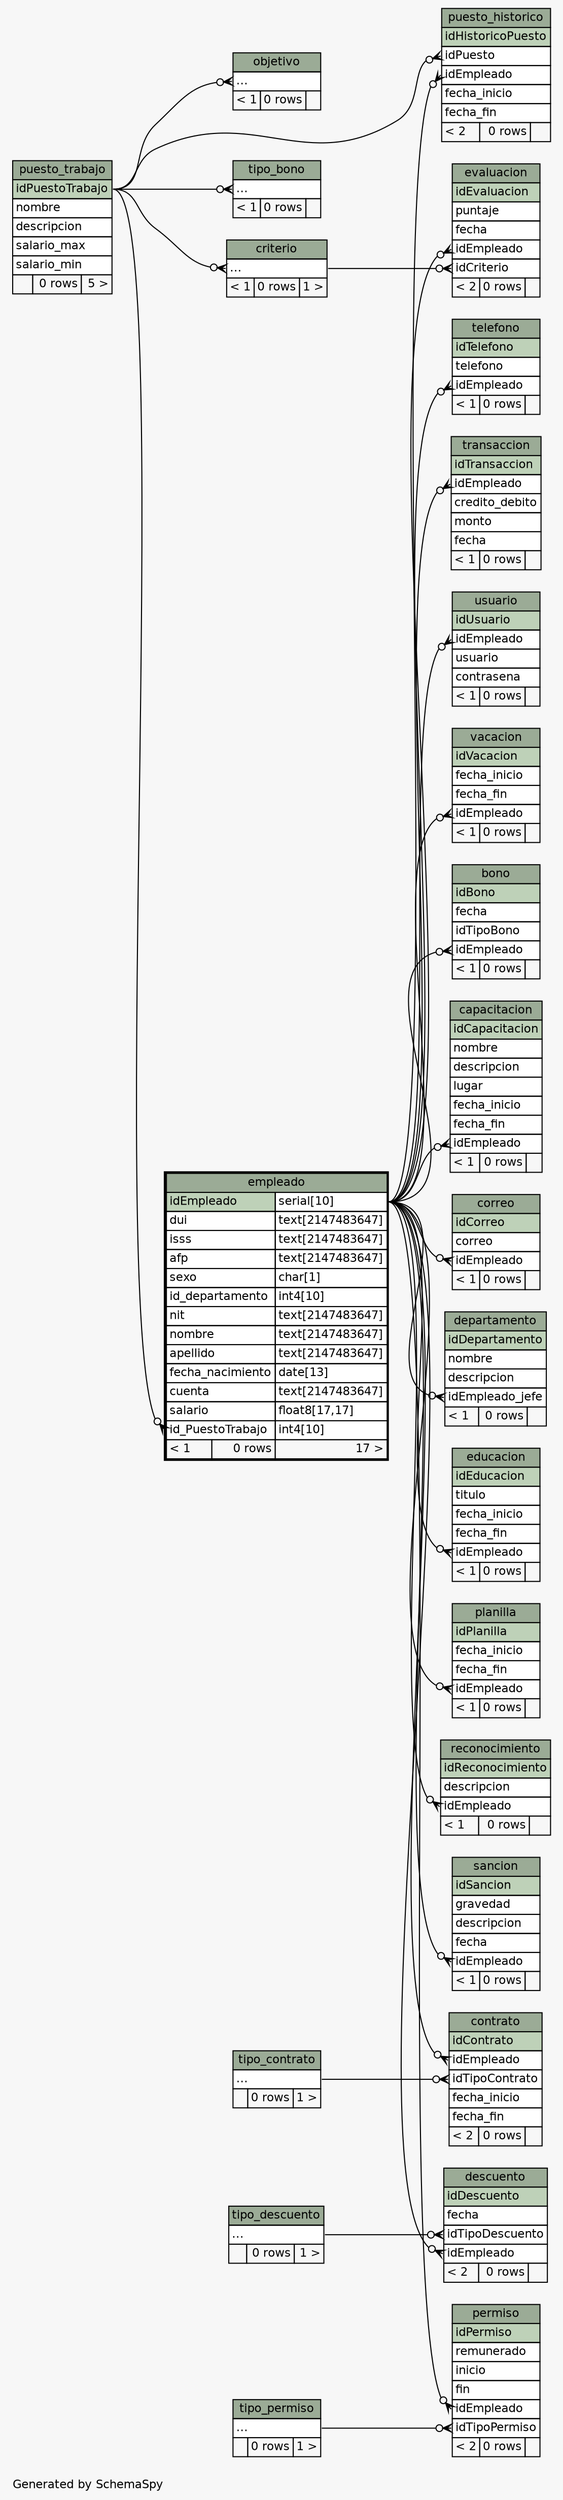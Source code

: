 // dot 2.26.3 on Linux 3.2.0-4-686-pae
// SchemaSpy rev 590
digraph "twoDegreesRelationshipsDiagram" {
  graph [
    rankdir="RL"
    bgcolor="#f7f7f7"
    label="\nGenerated by SchemaSpy"
    labeljust="l"
    nodesep="0.18"
    ranksep="0.46"
    fontname="Helvetica"
    fontsize="11"
  ];
  node [
    fontname="Helvetica"
    fontsize="11"
    shape="plaintext"
  ];
  edge [
    arrowsize="0.8"
  ];
  "bono":"idEmpleado":w -> "empleado":"idEmpleado.type":e [arrowhead=none dir=back arrowtail=crowodot];
  "capacitacion":"idEmpleado":w -> "empleado":"idEmpleado.type":e [arrowhead=none dir=back arrowtail=crowodot];
  "contrato":"idEmpleado":w -> "empleado":"idEmpleado.type":e [arrowhead=none dir=back arrowtail=crowodot];
  "contrato":"idTipoContrato":w -> "tipo_contrato":"elipses":e [arrowhead=none dir=back arrowtail=crowodot];
  "correo":"idEmpleado":w -> "empleado":"idEmpleado.type":e [arrowhead=none dir=back arrowtail=crowodot];
  "criterio":"elipses":w -> "puesto_trabajo":"idPuestoTrabajo":e [arrowhead=none dir=back arrowtail=crowodot];
  "departamento":"idEmpleado_jefe":w -> "empleado":"idEmpleado.type":e [arrowhead=none dir=back arrowtail=crowodot];
  "descuento":"idEmpleado":w -> "empleado":"idEmpleado.type":e [arrowhead=none dir=back arrowtail=crowodot];
  "descuento":"idTipoDescuento":w -> "tipo_descuento":"elipses":e [arrowhead=none dir=back arrowtail=crowodot];
  "educacion":"idEmpleado":w -> "empleado":"idEmpleado.type":e [arrowhead=none dir=back arrowtail=crowodot];
  "empleado":"id_PuestoTrabajo":w -> "puesto_trabajo":"idPuestoTrabajo":e [arrowhead=none dir=back arrowtail=crowodot];
  "evaluacion":"idCriterio":w -> "criterio":"elipses":e [arrowhead=none dir=back arrowtail=crowodot];
  "evaluacion":"idEmpleado":w -> "empleado":"idEmpleado.type":e [arrowhead=none dir=back arrowtail=crowodot];
  "objetivo":"elipses":w -> "puesto_trabajo":"idPuestoTrabajo":e [arrowhead=none dir=back arrowtail=crowodot];
  "permiso":"idEmpleado":w -> "empleado":"idEmpleado.type":e [arrowhead=none dir=back arrowtail=crowodot];
  "permiso":"idTipoPermiso":w -> "tipo_permiso":"elipses":e [arrowhead=none dir=back arrowtail=crowodot];
  "planilla":"idEmpleado":w -> "empleado":"idEmpleado.type":e [arrowhead=none dir=back arrowtail=crowodot];
  "puesto_historico":"idEmpleado":w -> "empleado":"idEmpleado.type":e [arrowhead=none dir=back arrowtail=crowodot];
  "puesto_historico":"idPuesto":w -> "puesto_trabajo":"idPuestoTrabajo":e [arrowhead=none dir=back arrowtail=crowodot];
  "reconocimiento":"idEmpleado":w -> "empleado":"idEmpleado.type":e [arrowhead=none dir=back arrowtail=crowodot];
  "sancion":"idEmpleado":w -> "empleado":"idEmpleado.type":e [arrowhead=none dir=back arrowtail=crowodot];
  "telefono":"idEmpleado":w -> "empleado":"idEmpleado.type":e [arrowhead=none dir=back arrowtail=crowodot];
  "tipo_bono":"elipses":w -> "puesto_trabajo":"idPuestoTrabajo":e [arrowhead=none dir=back arrowtail=crowodot];
  "transaccion":"idEmpleado":w -> "empleado":"idEmpleado.type":e [arrowhead=none dir=back arrowtail=crowodot];
  "usuario":"idEmpleado":w -> "empleado":"idEmpleado.type":e [arrowhead=none dir=back arrowtail=crowodot];
  "vacacion":"idEmpleado":w -> "empleado":"idEmpleado.type":e [arrowhead=none dir=back arrowtail=crowodot];
  "bono" [
    label=<
    <TABLE BORDER="0" CELLBORDER="1" CELLSPACING="0" BGCOLOR="#ffffff">
      <TR><TD COLSPAN="3" BGCOLOR="#9bab96" ALIGN="CENTER">bono</TD></TR>
      <TR><TD PORT="idBono" COLSPAN="3" BGCOLOR="#bed1b8" ALIGN="LEFT">idBono</TD></TR>
      <TR><TD PORT="fecha" COLSPAN="3" ALIGN="LEFT">fecha</TD></TR>
      <TR><TD PORT="idTipoBono" COLSPAN="3" ALIGN="LEFT">idTipoBono</TD></TR>
      <TR><TD PORT="idEmpleado" COLSPAN="3" ALIGN="LEFT">idEmpleado</TD></TR>
      <TR><TD ALIGN="LEFT" BGCOLOR="#f7f7f7">&lt; 1</TD><TD ALIGN="RIGHT" BGCOLOR="#f7f7f7">0 rows</TD><TD ALIGN="RIGHT" BGCOLOR="#f7f7f7">  </TD></TR>
    </TABLE>>
    URL="bono.html"
    tooltip="bono"
  ];
  "capacitacion" [
    label=<
    <TABLE BORDER="0" CELLBORDER="1" CELLSPACING="0" BGCOLOR="#ffffff">
      <TR><TD COLSPAN="3" BGCOLOR="#9bab96" ALIGN="CENTER">capacitacion</TD></TR>
      <TR><TD PORT="idCapacitacion" COLSPAN="3" BGCOLOR="#bed1b8" ALIGN="LEFT">idCapacitacion</TD></TR>
      <TR><TD PORT="nombre" COLSPAN="3" ALIGN="LEFT">nombre</TD></TR>
      <TR><TD PORT="descripcion" COLSPAN="3" ALIGN="LEFT">descripcion</TD></TR>
      <TR><TD PORT="lugar" COLSPAN="3" ALIGN="LEFT">lugar</TD></TR>
      <TR><TD PORT="fecha_inicio" COLSPAN="3" ALIGN="LEFT">fecha_inicio</TD></TR>
      <TR><TD PORT="fecha_fin" COLSPAN="3" ALIGN="LEFT">fecha_fin</TD></TR>
      <TR><TD PORT="idEmpleado" COLSPAN="3" ALIGN="LEFT">idEmpleado</TD></TR>
      <TR><TD ALIGN="LEFT" BGCOLOR="#f7f7f7">&lt; 1</TD><TD ALIGN="RIGHT" BGCOLOR="#f7f7f7">0 rows</TD><TD ALIGN="RIGHT" BGCOLOR="#f7f7f7">  </TD></TR>
    </TABLE>>
    URL="capacitacion.html"
    tooltip="capacitacion"
  ];
  "contrato" [
    label=<
    <TABLE BORDER="0" CELLBORDER="1" CELLSPACING="0" BGCOLOR="#ffffff">
      <TR><TD COLSPAN="3" BGCOLOR="#9bab96" ALIGN="CENTER">contrato</TD></TR>
      <TR><TD PORT="idContrato" COLSPAN="3" BGCOLOR="#bed1b8" ALIGN="LEFT">idContrato</TD></TR>
      <TR><TD PORT="idEmpleado" COLSPAN="3" ALIGN="LEFT">idEmpleado</TD></TR>
      <TR><TD PORT="idTipoContrato" COLSPAN="3" ALIGN="LEFT">idTipoContrato</TD></TR>
      <TR><TD PORT="fecha_inicio" COLSPAN="3" ALIGN="LEFT">fecha_inicio</TD></TR>
      <TR><TD PORT="fecha_fin" COLSPAN="3" ALIGN="LEFT">fecha_fin</TD></TR>
      <TR><TD ALIGN="LEFT" BGCOLOR="#f7f7f7">&lt; 2</TD><TD ALIGN="RIGHT" BGCOLOR="#f7f7f7">0 rows</TD><TD ALIGN="RIGHT" BGCOLOR="#f7f7f7">  </TD></TR>
    </TABLE>>
    URL="contrato.html"
    tooltip="contrato"
  ];
  "correo" [
    label=<
    <TABLE BORDER="0" CELLBORDER="1" CELLSPACING="0" BGCOLOR="#ffffff">
      <TR><TD COLSPAN="3" BGCOLOR="#9bab96" ALIGN="CENTER">correo</TD></TR>
      <TR><TD PORT="idCorreo" COLSPAN="3" BGCOLOR="#bed1b8" ALIGN="LEFT">idCorreo</TD></TR>
      <TR><TD PORT="correo" COLSPAN="3" ALIGN="LEFT">correo</TD></TR>
      <TR><TD PORT="idEmpleado" COLSPAN="3" ALIGN="LEFT">idEmpleado</TD></TR>
      <TR><TD ALIGN="LEFT" BGCOLOR="#f7f7f7">&lt; 1</TD><TD ALIGN="RIGHT" BGCOLOR="#f7f7f7">0 rows</TD><TD ALIGN="RIGHT" BGCOLOR="#f7f7f7">  </TD></TR>
    </TABLE>>
    URL="correo.html"
    tooltip="correo"
  ];
  "criterio" [
    label=<
    <TABLE BORDER="0" CELLBORDER="1" CELLSPACING="0" BGCOLOR="#ffffff">
      <TR><TD COLSPAN="3" BGCOLOR="#9bab96" ALIGN="CENTER">criterio</TD></TR>
      <TR><TD PORT="elipses" COLSPAN="3" ALIGN="LEFT">...</TD></TR>
      <TR><TD ALIGN="LEFT" BGCOLOR="#f7f7f7">&lt; 1</TD><TD ALIGN="RIGHT" BGCOLOR="#f7f7f7">0 rows</TD><TD ALIGN="RIGHT" BGCOLOR="#f7f7f7">1 &gt;</TD></TR>
    </TABLE>>
    URL="criterio.html"
    tooltip="criterio"
  ];
  "departamento" [
    label=<
    <TABLE BORDER="0" CELLBORDER="1" CELLSPACING="0" BGCOLOR="#ffffff">
      <TR><TD COLSPAN="3" BGCOLOR="#9bab96" ALIGN="CENTER">departamento</TD></TR>
      <TR><TD PORT="idDepartamento" COLSPAN="3" BGCOLOR="#bed1b8" ALIGN="LEFT">idDepartamento</TD></TR>
      <TR><TD PORT="nombre" COLSPAN="3" ALIGN="LEFT">nombre</TD></TR>
      <TR><TD PORT="descripcion" COLSPAN="3" ALIGN="LEFT">descripcion</TD></TR>
      <TR><TD PORT="idEmpleado_jefe" COLSPAN="3" ALIGN="LEFT">idEmpleado_jefe</TD></TR>
      <TR><TD ALIGN="LEFT" BGCOLOR="#f7f7f7">&lt; 1</TD><TD ALIGN="RIGHT" BGCOLOR="#f7f7f7">0 rows</TD><TD ALIGN="RIGHT" BGCOLOR="#f7f7f7">  </TD></TR>
    </TABLE>>
    URL="departamento.html"
    tooltip="departamento"
  ];
  "descuento" [
    label=<
    <TABLE BORDER="0" CELLBORDER="1" CELLSPACING="0" BGCOLOR="#ffffff">
      <TR><TD COLSPAN="3" BGCOLOR="#9bab96" ALIGN="CENTER">descuento</TD></TR>
      <TR><TD PORT="idDescuento" COLSPAN="3" BGCOLOR="#bed1b8" ALIGN="LEFT">idDescuento</TD></TR>
      <TR><TD PORT="fecha" COLSPAN="3" ALIGN="LEFT">fecha</TD></TR>
      <TR><TD PORT="idTipoDescuento" COLSPAN="3" ALIGN="LEFT">idTipoDescuento</TD></TR>
      <TR><TD PORT="idEmpleado" COLSPAN="3" ALIGN="LEFT">idEmpleado</TD></TR>
      <TR><TD ALIGN="LEFT" BGCOLOR="#f7f7f7">&lt; 2</TD><TD ALIGN="RIGHT" BGCOLOR="#f7f7f7">0 rows</TD><TD ALIGN="RIGHT" BGCOLOR="#f7f7f7">  </TD></TR>
    </TABLE>>
    URL="descuento.html"
    tooltip="descuento"
  ];
  "educacion" [
    label=<
    <TABLE BORDER="0" CELLBORDER="1" CELLSPACING="0" BGCOLOR="#ffffff">
      <TR><TD COLSPAN="3" BGCOLOR="#9bab96" ALIGN="CENTER">educacion</TD></TR>
      <TR><TD PORT="idEducacion" COLSPAN="3" BGCOLOR="#bed1b8" ALIGN="LEFT">idEducacion</TD></TR>
      <TR><TD PORT="titulo" COLSPAN="3" ALIGN="LEFT">titulo</TD></TR>
      <TR><TD PORT="fecha_inicio" COLSPAN="3" ALIGN="LEFT">fecha_inicio</TD></TR>
      <TR><TD PORT="fecha_fin" COLSPAN="3" ALIGN="LEFT">fecha_fin</TD></TR>
      <TR><TD PORT="idEmpleado" COLSPAN="3" ALIGN="LEFT">idEmpleado</TD></TR>
      <TR><TD ALIGN="LEFT" BGCOLOR="#f7f7f7">&lt; 1</TD><TD ALIGN="RIGHT" BGCOLOR="#f7f7f7">0 rows</TD><TD ALIGN="RIGHT" BGCOLOR="#f7f7f7">  </TD></TR>
    </TABLE>>
    URL="educacion.html"
    tooltip="educacion"
  ];
  "empleado" [
    label=<
    <TABLE BORDER="2" CELLBORDER="1" CELLSPACING="0" BGCOLOR="#ffffff">
      <TR><TD COLSPAN="3" BGCOLOR="#9bab96" ALIGN="CENTER">empleado</TD></TR>
      <TR><TD PORT="idEmpleado" COLSPAN="2" BGCOLOR="#bed1b8" ALIGN="LEFT">idEmpleado</TD><TD PORT="idEmpleado.type" ALIGN="LEFT">serial[10]</TD></TR>
      <TR><TD PORT="dui" COLSPAN="2" ALIGN="LEFT">dui</TD><TD PORT="dui.type" ALIGN="LEFT">text[2147483647]</TD></TR>
      <TR><TD PORT="isss" COLSPAN="2" ALIGN="LEFT">isss</TD><TD PORT="isss.type" ALIGN="LEFT">text[2147483647]</TD></TR>
      <TR><TD PORT="afp" COLSPAN="2" ALIGN="LEFT">afp</TD><TD PORT="afp.type" ALIGN="LEFT">text[2147483647]</TD></TR>
      <TR><TD PORT="sexo" COLSPAN="2" ALIGN="LEFT">sexo</TD><TD PORT="sexo.type" ALIGN="LEFT">char[1]</TD></TR>
      <TR><TD PORT="id_departamento" COLSPAN="2" ALIGN="LEFT">id_departamento</TD><TD PORT="id_departamento.type" ALIGN="LEFT">int4[10]</TD></TR>
      <TR><TD PORT="nit" COLSPAN="2" ALIGN="LEFT">nit</TD><TD PORT="nit.type" ALIGN="LEFT">text[2147483647]</TD></TR>
      <TR><TD PORT="nombre" COLSPAN="2" ALIGN="LEFT">nombre</TD><TD PORT="nombre.type" ALIGN="LEFT">text[2147483647]</TD></TR>
      <TR><TD PORT="apellido" COLSPAN="2" ALIGN="LEFT">apellido</TD><TD PORT="apellido.type" ALIGN="LEFT">text[2147483647]</TD></TR>
      <TR><TD PORT="fecha_nacimiento" COLSPAN="2" ALIGN="LEFT">fecha_nacimiento</TD><TD PORT="fecha_nacimiento.type" ALIGN="LEFT">date[13]</TD></TR>
      <TR><TD PORT="cuenta" COLSPAN="2" ALIGN="LEFT">cuenta</TD><TD PORT="cuenta.type" ALIGN="LEFT">text[2147483647]</TD></TR>
      <TR><TD PORT="salario" COLSPAN="2" ALIGN="LEFT">salario</TD><TD PORT="salario.type" ALIGN="LEFT">float8[17,17]</TD></TR>
      <TR><TD PORT="id_PuestoTrabajo" COLSPAN="2" ALIGN="LEFT">id_PuestoTrabajo</TD><TD PORT="id_PuestoTrabajo.type" ALIGN="LEFT">int4[10]</TD></TR>
      <TR><TD ALIGN="LEFT" BGCOLOR="#f7f7f7">&lt; 1</TD><TD ALIGN="RIGHT" BGCOLOR="#f7f7f7">0 rows</TD><TD ALIGN="RIGHT" BGCOLOR="#f7f7f7">17 &gt;</TD></TR>
    </TABLE>>
    URL="empleado.html"
    tooltip="empleado"
  ];
  "evaluacion" [
    label=<
    <TABLE BORDER="0" CELLBORDER="1" CELLSPACING="0" BGCOLOR="#ffffff">
      <TR><TD COLSPAN="3" BGCOLOR="#9bab96" ALIGN="CENTER">evaluacion</TD></TR>
      <TR><TD PORT="idEvaluacion" COLSPAN="3" BGCOLOR="#bed1b8" ALIGN="LEFT">idEvaluacion</TD></TR>
      <TR><TD PORT="puntaje" COLSPAN="3" ALIGN="LEFT">puntaje</TD></TR>
      <TR><TD PORT="fecha" COLSPAN="3" ALIGN="LEFT">fecha</TD></TR>
      <TR><TD PORT="idEmpleado" COLSPAN="3" ALIGN="LEFT">idEmpleado</TD></TR>
      <TR><TD PORT="idCriterio" COLSPAN="3" ALIGN="LEFT">idCriterio</TD></TR>
      <TR><TD ALIGN="LEFT" BGCOLOR="#f7f7f7">&lt; 2</TD><TD ALIGN="RIGHT" BGCOLOR="#f7f7f7">0 rows</TD><TD ALIGN="RIGHT" BGCOLOR="#f7f7f7">  </TD></TR>
    </TABLE>>
    URL="evaluacion.html"
    tooltip="evaluacion"
  ];
  "objetivo" [
    label=<
    <TABLE BORDER="0" CELLBORDER="1" CELLSPACING="0" BGCOLOR="#ffffff">
      <TR><TD COLSPAN="3" BGCOLOR="#9bab96" ALIGN="CENTER">objetivo</TD></TR>
      <TR><TD PORT="elipses" COLSPAN="3" ALIGN="LEFT">...</TD></TR>
      <TR><TD ALIGN="LEFT" BGCOLOR="#f7f7f7">&lt; 1</TD><TD ALIGN="RIGHT" BGCOLOR="#f7f7f7">0 rows</TD><TD ALIGN="RIGHT" BGCOLOR="#f7f7f7">  </TD></TR>
    </TABLE>>
    URL="objetivo.html"
    tooltip="objetivo"
  ];
  "permiso" [
    label=<
    <TABLE BORDER="0" CELLBORDER="1" CELLSPACING="0" BGCOLOR="#ffffff">
      <TR><TD COLSPAN="3" BGCOLOR="#9bab96" ALIGN="CENTER">permiso</TD></TR>
      <TR><TD PORT="idPermiso" COLSPAN="3" BGCOLOR="#bed1b8" ALIGN="LEFT">idPermiso</TD></TR>
      <TR><TD PORT="remunerado" COLSPAN="3" ALIGN="LEFT">remunerado</TD></TR>
      <TR><TD PORT="inicio" COLSPAN="3" ALIGN="LEFT">inicio</TD></TR>
      <TR><TD PORT="fin" COLSPAN="3" ALIGN="LEFT">fin</TD></TR>
      <TR><TD PORT="idEmpleado" COLSPAN="3" ALIGN="LEFT">idEmpleado</TD></TR>
      <TR><TD PORT="idTipoPermiso" COLSPAN="3" ALIGN="LEFT">idTipoPermiso</TD></TR>
      <TR><TD ALIGN="LEFT" BGCOLOR="#f7f7f7">&lt; 2</TD><TD ALIGN="RIGHT" BGCOLOR="#f7f7f7">0 rows</TD><TD ALIGN="RIGHT" BGCOLOR="#f7f7f7">  </TD></TR>
    </TABLE>>
    URL="permiso.html"
    tooltip="permiso"
  ];
  "planilla" [
    label=<
    <TABLE BORDER="0" CELLBORDER="1" CELLSPACING="0" BGCOLOR="#ffffff">
      <TR><TD COLSPAN="3" BGCOLOR="#9bab96" ALIGN="CENTER">planilla</TD></TR>
      <TR><TD PORT="idPlanilla" COLSPAN="3" BGCOLOR="#bed1b8" ALIGN="LEFT">idPlanilla</TD></TR>
      <TR><TD PORT="fecha_inicio" COLSPAN="3" ALIGN="LEFT">fecha_inicio</TD></TR>
      <TR><TD PORT="fecha_fin" COLSPAN="3" ALIGN="LEFT">fecha_fin</TD></TR>
      <TR><TD PORT="idEmpleado" COLSPAN="3" ALIGN="LEFT">idEmpleado</TD></TR>
      <TR><TD ALIGN="LEFT" BGCOLOR="#f7f7f7">&lt; 1</TD><TD ALIGN="RIGHT" BGCOLOR="#f7f7f7">0 rows</TD><TD ALIGN="RIGHT" BGCOLOR="#f7f7f7">  </TD></TR>
    </TABLE>>
    URL="planilla.html"
    tooltip="planilla"
  ];
  "puesto_historico" [
    label=<
    <TABLE BORDER="0" CELLBORDER="1" CELLSPACING="0" BGCOLOR="#ffffff">
      <TR><TD COLSPAN="3" BGCOLOR="#9bab96" ALIGN="CENTER">puesto_historico</TD></TR>
      <TR><TD PORT="idHistoricoPuesto" COLSPAN="3" BGCOLOR="#bed1b8" ALIGN="LEFT">idHistoricoPuesto</TD></TR>
      <TR><TD PORT="idPuesto" COLSPAN="3" ALIGN="LEFT">idPuesto</TD></TR>
      <TR><TD PORT="idEmpleado" COLSPAN="3" ALIGN="LEFT">idEmpleado</TD></TR>
      <TR><TD PORT="fecha_inicio" COLSPAN="3" ALIGN="LEFT">fecha_inicio</TD></TR>
      <TR><TD PORT="fecha_fin" COLSPAN="3" ALIGN="LEFT">fecha_fin</TD></TR>
      <TR><TD ALIGN="LEFT" BGCOLOR="#f7f7f7">&lt; 2</TD><TD ALIGN="RIGHT" BGCOLOR="#f7f7f7">0 rows</TD><TD ALIGN="RIGHT" BGCOLOR="#f7f7f7">  </TD></TR>
    </TABLE>>
    URL="puesto_historico.html"
    tooltip="puesto_historico"
  ];
  "puesto_trabajo" [
    label=<
    <TABLE BORDER="0" CELLBORDER="1" CELLSPACING="0" BGCOLOR="#ffffff">
      <TR><TD COLSPAN="3" BGCOLOR="#9bab96" ALIGN="CENTER">puesto_trabajo</TD></TR>
      <TR><TD PORT="idPuestoTrabajo" COLSPAN="3" BGCOLOR="#bed1b8" ALIGN="LEFT">idPuestoTrabajo</TD></TR>
      <TR><TD PORT="nombre" COLSPAN="3" ALIGN="LEFT">nombre</TD></TR>
      <TR><TD PORT="descripcion" COLSPAN="3" ALIGN="LEFT">descripcion</TD></TR>
      <TR><TD PORT="salario_max" COLSPAN="3" ALIGN="LEFT">salario_max</TD></TR>
      <TR><TD PORT="salario_min" COLSPAN="3" ALIGN="LEFT">salario_min</TD></TR>
      <TR><TD ALIGN="LEFT" BGCOLOR="#f7f7f7">  </TD><TD ALIGN="RIGHT" BGCOLOR="#f7f7f7">0 rows</TD><TD ALIGN="RIGHT" BGCOLOR="#f7f7f7">5 &gt;</TD></TR>
    </TABLE>>
    URL="puesto_trabajo.html"
    tooltip="puesto_trabajo"
  ];
  "reconocimiento" [
    label=<
    <TABLE BORDER="0" CELLBORDER="1" CELLSPACING="0" BGCOLOR="#ffffff">
      <TR><TD COLSPAN="3" BGCOLOR="#9bab96" ALIGN="CENTER">reconocimiento</TD></TR>
      <TR><TD PORT="idReconocimiento" COLSPAN="3" BGCOLOR="#bed1b8" ALIGN="LEFT">idReconocimiento</TD></TR>
      <TR><TD PORT="descripcion" COLSPAN="3" ALIGN="LEFT">descripcion</TD></TR>
      <TR><TD PORT="idEmpleado" COLSPAN="3" ALIGN="LEFT">idEmpleado</TD></TR>
      <TR><TD ALIGN="LEFT" BGCOLOR="#f7f7f7">&lt; 1</TD><TD ALIGN="RIGHT" BGCOLOR="#f7f7f7">0 rows</TD><TD ALIGN="RIGHT" BGCOLOR="#f7f7f7">  </TD></TR>
    </TABLE>>
    URL="reconocimiento.html"
    tooltip="reconocimiento"
  ];
  "sancion" [
    label=<
    <TABLE BORDER="0" CELLBORDER="1" CELLSPACING="0" BGCOLOR="#ffffff">
      <TR><TD COLSPAN="3" BGCOLOR="#9bab96" ALIGN="CENTER">sancion</TD></TR>
      <TR><TD PORT="idSancion" COLSPAN="3" BGCOLOR="#bed1b8" ALIGN="LEFT">idSancion</TD></TR>
      <TR><TD PORT="gravedad" COLSPAN="3" ALIGN="LEFT">gravedad</TD></TR>
      <TR><TD PORT="descripcion" COLSPAN="3" ALIGN="LEFT">descripcion</TD></TR>
      <TR><TD PORT="fecha" COLSPAN="3" ALIGN="LEFT">fecha</TD></TR>
      <TR><TD PORT="idEmpleado" COLSPAN="3" ALIGN="LEFT">idEmpleado</TD></TR>
      <TR><TD ALIGN="LEFT" BGCOLOR="#f7f7f7">&lt; 1</TD><TD ALIGN="RIGHT" BGCOLOR="#f7f7f7">0 rows</TD><TD ALIGN="RIGHT" BGCOLOR="#f7f7f7">  </TD></TR>
    </TABLE>>
    URL="sancion.html"
    tooltip="sancion"
  ];
  "telefono" [
    label=<
    <TABLE BORDER="0" CELLBORDER="1" CELLSPACING="0" BGCOLOR="#ffffff">
      <TR><TD COLSPAN="3" BGCOLOR="#9bab96" ALIGN="CENTER">telefono</TD></TR>
      <TR><TD PORT="idTelefono" COLSPAN="3" BGCOLOR="#bed1b8" ALIGN="LEFT">idTelefono</TD></TR>
      <TR><TD PORT="telefono" COLSPAN="3" ALIGN="LEFT">telefono</TD></TR>
      <TR><TD PORT="idEmpleado" COLSPAN="3" ALIGN="LEFT">idEmpleado</TD></TR>
      <TR><TD ALIGN="LEFT" BGCOLOR="#f7f7f7">&lt; 1</TD><TD ALIGN="RIGHT" BGCOLOR="#f7f7f7">0 rows</TD><TD ALIGN="RIGHT" BGCOLOR="#f7f7f7">  </TD></TR>
    </TABLE>>
    URL="telefono.html"
    tooltip="telefono"
  ];
  "tipo_bono" [
    label=<
    <TABLE BORDER="0" CELLBORDER="1" CELLSPACING="0" BGCOLOR="#ffffff">
      <TR><TD COLSPAN="3" BGCOLOR="#9bab96" ALIGN="CENTER">tipo_bono</TD></TR>
      <TR><TD PORT="elipses" COLSPAN="3" ALIGN="LEFT">...</TD></TR>
      <TR><TD ALIGN="LEFT" BGCOLOR="#f7f7f7">&lt; 1</TD><TD ALIGN="RIGHT" BGCOLOR="#f7f7f7">0 rows</TD><TD ALIGN="RIGHT" BGCOLOR="#f7f7f7">  </TD></TR>
    </TABLE>>
    URL="tipo_bono.html"
    tooltip="tipo_bono"
  ];
  "tipo_contrato" [
    label=<
    <TABLE BORDER="0" CELLBORDER="1" CELLSPACING="0" BGCOLOR="#ffffff">
      <TR><TD COLSPAN="3" BGCOLOR="#9bab96" ALIGN="CENTER">tipo_contrato</TD></TR>
      <TR><TD PORT="elipses" COLSPAN="3" ALIGN="LEFT">...</TD></TR>
      <TR><TD ALIGN="LEFT" BGCOLOR="#f7f7f7">  </TD><TD ALIGN="RIGHT" BGCOLOR="#f7f7f7">0 rows</TD><TD ALIGN="RIGHT" BGCOLOR="#f7f7f7">1 &gt;</TD></TR>
    </TABLE>>
    URL="tipo_contrato.html"
    tooltip="tipo_contrato"
  ];
  "tipo_descuento" [
    label=<
    <TABLE BORDER="0" CELLBORDER="1" CELLSPACING="0" BGCOLOR="#ffffff">
      <TR><TD COLSPAN="3" BGCOLOR="#9bab96" ALIGN="CENTER">tipo_descuento</TD></TR>
      <TR><TD PORT="elipses" COLSPAN="3" ALIGN="LEFT">...</TD></TR>
      <TR><TD ALIGN="LEFT" BGCOLOR="#f7f7f7">  </TD><TD ALIGN="RIGHT" BGCOLOR="#f7f7f7">0 rows</TD><TD ALIGN="RIGHT" BGCOLOR="#f7f7f7">1 &gt;</TD></TR>
    </TABLE>>
    URL="tipo_descuento.html"
    tooltip="tipo_descuento"
  ];
  "tipo_permiso" [
    label=<
    <TABLE BORDER="0" CELLBORDER="1" CELLSPACING="0" BGCOLOR="#ffffff">
      <TR><TD COLSPAN="3" BGCOLOR="#9bab96" ALIGN="CENTER">tipo_permiso</TD></TR>
      <TR><TD PORT="elipses" COLSPAN="3" ALIGN="LEFT">...</TD></TR>
      <TR><TD ALIGN="LEFT" BGCOLOR="#f7f7f7">  </TD><TD ALIGN="RIGHT" BGCOLOR="#f7f7f7">0 rows</TD><TD ALIGN="RIGHT" BGCOLOR="#f7f7f7">1 &gt;</TD></TR>
    </TABLE>>
    URL="tipo_permiso.html"
    tooltip="tipo_permiso"
  ];
  "transaccion" [
    label=<
    <TABLE BORDER="0" CELLBORDER="1" CELLSPACING="0" BGCOLOR="#ffffff">
      <TR><TD COLSPAN="3" BGCOLOR="#9bab96" ALIGN="CENTER">transaccion</TD></TR>
      <TR><TD PORT="idTransaccion" COLSPAN="3" BGCOLOR="#bed1b8" ALIGN="LEFT">idTransaccion</TD></TR>
      <TR><TD PORT="idEmpleado" COLSPAN="3" ALIGN="LEFT">idEmpleado</TD></TR>
      <TR><TD PORT="credito_debito" COLSPAN="3" ALIGN="LEFT">credito_debito</TD></TR>
      <TR><TD PORT="monto" COLSPAN="3" ALIGN="LEFT">monto</TD></TR>
      <TR><TD PORT="fecha" COLSPAN="3" ALIGN="LEFT">fecha</TD></TR>
      <TR><TD ALIGN="LEFT" BGCOLOR="#f7f7f7">&lt; 1</TD><TD ALIGN="RIGHT" BGCOLOR="#f7f7f7">0 rows</TD><TD ALIGN="RIGHT" BGCOLOR="#f7f7f7">  </TD></TR>
    </TABLE>>
    URL="transaccion.html"
    tooltip="transaccion"
  ];
  "usuario" [
    label=<
    <TABLE BORDER="0" CELLBORDER="1" CELLSPACING="0" BGCOLOR="#ffffff">
      <TR><TD COLSPAN="3" BGCOLOR="#9bab96" ALIGN="CENTER">usuario</TD></TR>
      <TR><TD PORT="idUsuario" COLSPAN="3" BGCOLOR="#bed1b8" ALIGN="LEFT">idUsuario</TD></TR>
      <TR><TD PORT="idEmpleado" COLSPAN="3" ALIGN="LEFT">idEmpleado</TD></TR>
      <TR><TD PORT="usuario" COLSPAN="3" ALIGN="LEFT">usuario</TD></TR>
      <TR><TD PORT="contrasena" COLSPAN="3" ALIGN="LEFT">contrasena</TD></TR>
      <TR><TD ALIGN="LEFT" BGCOLOR="#f7f7f7">&lt; 1</TD><TD ALIGN="RIGHT" BGCOLOR="#f7f7f7">0 rows</TD><TD ALIGN="RIGHT" BGCOLOR="#f7f7f7">  </TD></TR>
    </TABLE>>
    URL="usuario.html"
    tooltip="usuario"
  ];
  "vacacion" [
    label=<
    <TABLE BORDER="0" CELLBORDER="1" CELLSPACING="0" BGCOLOR="#ffffff">
      <TR><TD COLSPAN="3" BGCOLOR="#9bab96" ALIGN="CENTER">vacacion</TD></TR>
      <TR><TD PORT="idVacacion" COLSPAN="3" BGCOLOR="#bed1b8" ALIGN="LEFT">idVacacion</TD></TR>
      <TR><TD PORT="fecha_inicio" COLSPAN="3" ALIGN="LEFT">fecha_inicio</TD></TR>
      <TR><TD PORT="fecha_fin" COLSPAN="3" ALIGN="LEFT">fecha_fin</TD></TR>
      <TR><TD PORT="idEmpleado" COLSPAN="3" ALIGN="LEFT">idEmpleado</TD></TR>
      <TR><TD ALIGN="LEFT" BGCOLOR="#f7f7f7">&lt; 1</TD><TD ALIGN="RIGHT" BGCOLOR="#f7f7f7">0 rows</TD><TD ALIGN="RIGHT" BGCOLOR="#f7f7f7">  </TD></TR>
    </TABLE>>
    URL="vacacion.html"
    tooltip="vacacion"
  ];
}
